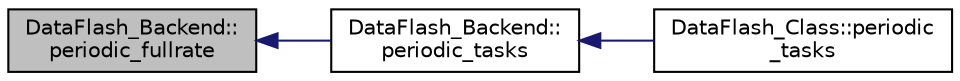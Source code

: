 digraph "DataFlash_Backend::periodic_fullrate"
{
 // INTERACTIVE_SVG=YES
  edge [fontname="Helvetica",fontsize="10",labelfontname="Helvetica",labelfontsize="10"];
  node [fontname="Helvetica",fontsize="10",shape=record];
  rankdir="LR";
  Node1 [label="DataFlash_Backend::\lperiodic_fullrate",height=0.2,width=0.4,color="black", fillcolor="grey75", style="filled", fontcolor="black"];
  Node1 -> Node2 [dir="back",color="midnightblue",fontsize="10",style="solid",fontname="Helvetica"];
  Node2 [label="DataFlash_Backend::\lperiodic_tasks",height=0.2,width=0.4,color="black", fillcolor="white", style="filled",URL="$classDataFlash__Backend.html#a1b3798baa61b65119a1bcdf82fd32df0"];
  Node2 -> Node3 [dir="back",color="midnightblue",fontsize="10",style="solid",fontname="Helvetica"];
  Node3 [label="DataFlash_Class::periodic\l_tasks",height=0.2,width=0.4,color="black", fillcolor="white", style="filled",URL="$classDataFlash__Class.html#ae082156e62b4a139a4a07ff33bfc6584"];
}
